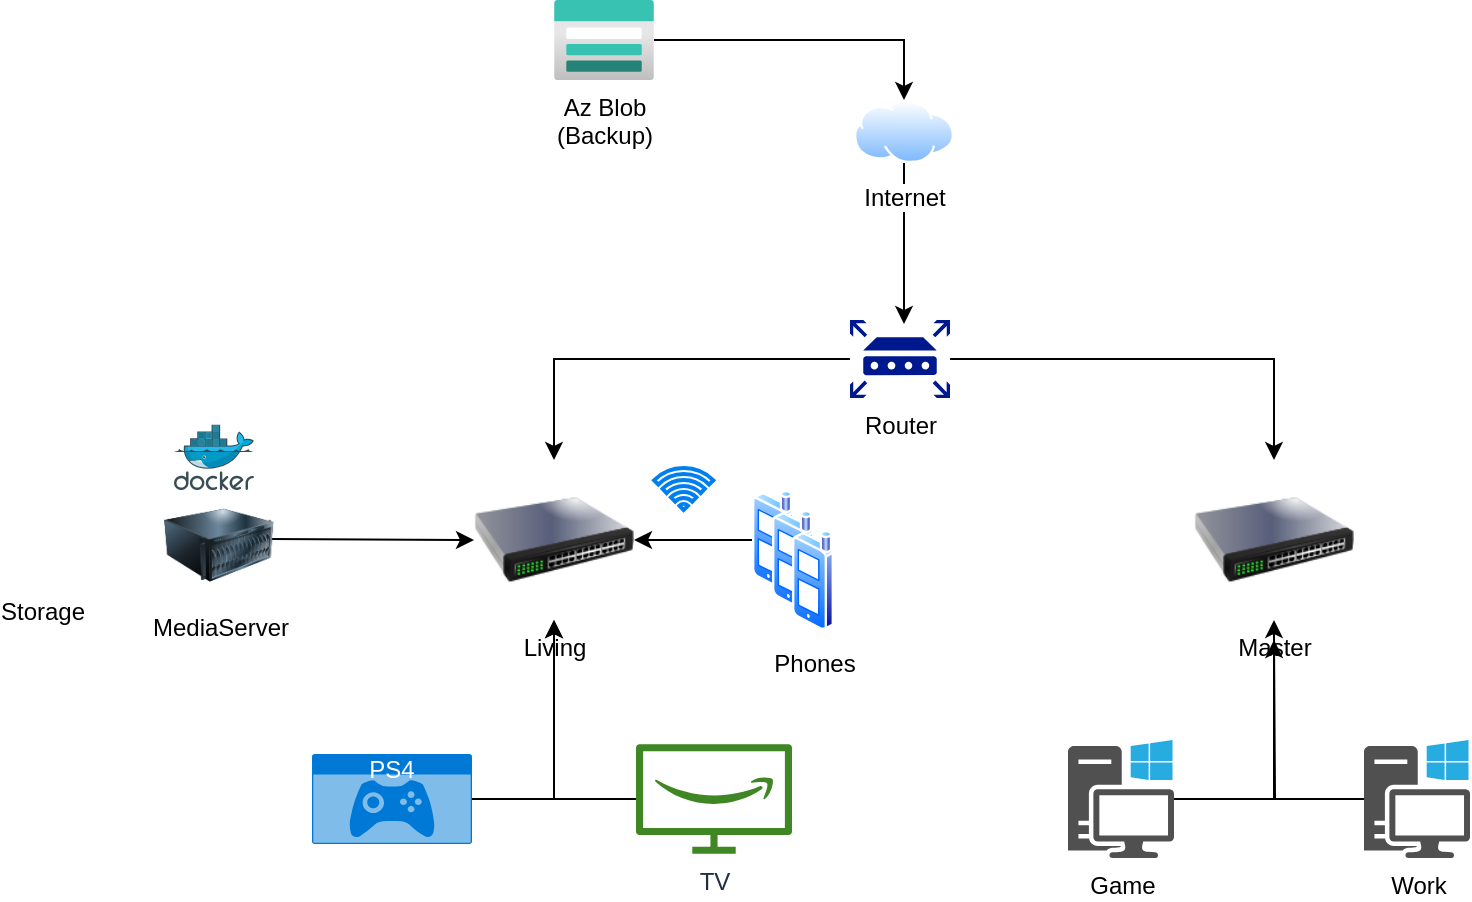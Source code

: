 <mxfile version="21.7.1" type="github">
  <diagram name="Page-1" id="M46h-v1VHYYUo1osl_IP">
    <mxGraphModel dx="2280" dy="517" grid="1" gridSize="10" guides="1" tooltips="1" connect="1" arrows="1" fold="1" page="1" pageScale="1" pageWidth="850" pageHeight="1100" math="0" shadow="0">
      <root>
        <mxCell id="0" />
        <mxCell id="1" parent="0" />
        <mxCell id="qX8ggfhDWDz1T4f77J6p-7" style="edgeStyle=orthogonalEdgeStyle;rounded=0;orthogonalLoop=1;jettySize=auto;html=1;entryX=0.5;entryY=0;entryDx=0;entryDy=0;" parent="1" source="qX8ggfhDWDz1T4f77J6p-1" target="qX8ggfhDWDz1T4f77J6p-6" edge="1">
          <mxGeometry relative="1" as="geometry" />
        </mxCell>
        <mxCell id="qX8ggfhDWDz1T4f77J6p-8" style="edgeStyle=orthogonalEdgeStyle;rounded=0;orthogonalLoop=1;jettySize=auto;html=1;" parent="1" source="qX8ggfhDWDz1T4f77J6p-1" target="qX8ggfhDWDz1T4f77J6p-5" edge="1">
          <mxGeometry relative="1" as="geometry" />
        </mxCell>
        <mxCell id="qX8ggfhDWDz1T4f77J6p-1" value="Router" style="sketch=0;aspect=fixed;pointerEvents=1;shadow=0;dashed=0;html=1;strokeColor=none;labelPosition=center;verticalLabelPosition=bottom;verticalAlign=top;align=center;fillColor=#00188D;shape=mxgraph.mscae.enterprise.router" parent="1" vertex="1">
          <mxGeometry x="403" y="310" width="50" height="39" as="geometry" />
        </mxCell>
        <mxCell id="qX8ggfhDWDz1T4f77J6p-4" style="edgeStyle=orthogonalEdgeStyle;rounded=0;orthogonalLoop=1;jettySize=auto;html=1;entryX=0.54;entryY=0.051;entryDx=0;entryDy=0;entryPerimeter=0;" parent="1" source="qX8ggfhDWDz1T4f77J6p-3" target="qX8ggfhDWDz1T4f77J6p-1" edge="1">
          <mxGeometry relative="1" as="geometry" />
        </mxCell>
        <mxCell id="qX8ggfhDWDz1T4f77J6p-3" value="Internet" style="image;aspect=fixed;perimeter=ellipsePerimeter;html=1;align=center;shadow=0;dashed=0;spacingTop=3;image=img/lib/active_directory/internet_cloud.svg;" parent="1" vertex="1">
          <mxGeometry x="405" y="200" width="50" height="31.5" as="geometry" />
        </mxCell>
        <mxCell id="qX8ggfhDWDz1T4f77J6p-5" value="Living" style="image;html=1;image=img/lib/clip_art/networking/Switch_128x128.png" parent="1" vertex="1">
          <mxGeometry x="215" y="380" width="80" height="80" as="geometry" />
        </mxCell>
        <mxCell id="qX8ggfhDWDz1T4f77J6p-6" value="Master" style="image;html=1;image=img/lib/clip_art/networking/Switch_128x128.png" parent="1" vertex="1">
          <mxGeometry x="575" y="380" width="80" height="80" as="geometry" />
        </mxCell>
        <mxCell id="qX8ggfhDWDz1T4f77J6p-9" value="" style="html=1;verticalLabelPosition=bottom;align=center;labelBackgroundColor=#ffffff;verticalAlign=top;strokeWidth=2;strokeColor=#0080F0;shadow=0;dashed=0;shape=mxgraph.ios7.icons.wifi;pointerEvents=1" parent="1" vertex="1">
          <mxGeometry x="305" y="384" width="29.7" height="21" as="geometry" />
        </mxCell>
        <mxCell id="qX8ggfhDWDz1T4f77J6p-12" style="edgeStyle=orthogonalEdgeStyle;rounded=0;orthogonalLoop=1;jettySize=auto;html=1;" parent="1" source="qX8ggfhDWDz1T4f77J6p-11" target="qX8ggfhDWDz1T4f77J6p-6" edge="1">
          <mxGeometry relative="1" as="geometry" />
        </mxCell>
        <mxCell id="qX8ggfhDWDz1T4f77J6p-11" value="Game" style="sketch=0;pointerEvents=1;shadow=0;dashed=0;html=1;strokeColor=none;fillColor=#505050;labelPosition=center;verticalLabelPosition=bottom;verticalAlign=top;outlineConnect=0;align=center;shape=mxgraph.office.devices.workstation_pc;" parent="1" vertex="1">
          <mxGeometry x="512" y="520" width="53" height="59" as="geometry" />
        </mxCell>
        <mxCell id="qX8ggfhDWDz1T4f77J6p-16" style="edgeStyle=orthogonalEdgeStyle;rounded=0;orthogonalLoop=1;jettySize=auto;html=1;" parent="1" source="qX8ggfhDWDz1T4f77J6p-15" target="qX8ggfhDWDz1T4f77J6p-5" edge="1">
          <mxGeometry relative="1" as="geometry" />
        </mxCell>
        <mxCell id="qX8ggfhDWDz1T4f77J6p-15" value="PS4" style="html=1;whiteSpace=wrap;strokeColor=none;fillColor=#0079D6;labelPosition=center;verticalLabelPosition=middle;verticalAlign=top;align=center;fontSize=12;outlineConnect=0;spacingTop=-6;fontColor=#FFFFFF;sketch=0;shape=mxgraph.sitemap.game;" parent="1" vertex="1">
          <mxGeometry x="134" y="527" width="80" height="45" as="geometry" />
        </mxCell>
        <mxCell id="qX8ggfhDWDz1T4f77J6p-18" style="edgeStyle=orthogonalEdgeStyle;rounded=0;orthogonalLoop=1;jettySize=auto;html=1;entryX=0.5;entryY=1;entryDx=0;entryDy=0;" parent="1" source="qX8ggfhDWDz1T4f77J6p-17" target="qX8ggfhDWDz1T4f77J6p-5" edge="1">
          <mxGeometry relative="1" as="geometry" />
        </mxCell>
        <mxCell id="qX8ggfhDWDz1T4f77J6p-17" value="TV" style="sketch=0;outlineConnect=0;fontColor=#232F3E;gradientColor=none;fillColor=#3F8624;strokeColor=none;dashed=0;verticalLabelPosition=bottom;verticalAlign=top;align=center;html=1;fontSize=12;fontStyle=0;aspect=fixed;pointerEvents=1;shape=mxgraph.aws4.firetv;" parent="1" vertex="1">
          <mxGeometry x="296" y="522" width="78" height="55" as="geometry" />
        </mxCell>
        <mxCell id="qX8ggfhDWDz1T4f77J6p-23" style="edgeStyle=orthogonalEdgeStyle;rounded=0;orthogonalLoop=1;jettySize=auto;html=1;" parent="1" source="qX8ggfhDWDz1T4f77J6p-20" target="qX8ggfhDWDz1T4f77J6p-5" edge="1">
          <mxGeometry relative="1" as="geometry" />
        </mxCell>
        <mxCell id="qX8ggfhDWDz1T4f77J6p-20" value="" style="image;aspect=fixed;perimeter=ellipsePerimeter;html=1;align=center;shadow=0;dashed=0;spacingTop=3;image=img/lib/active_directory/cell_phone.svg;" parent="1" vertex="1">
          <mxGeometry x="354" y="395" width="21" height="50" as="geometry" />
        </mxCell>
        <mxCell id="qX8ggfhDWDz1T4f77J6p-21" value="" style="image;aspect=fixed;perimeter=ellipsePerimeter;html=1;align=center;shadow=0;dashed=0;spacingTop=3;image=img/lib/active_directory/cell_phone.svg;" parent="1" vertex="1">
          <mxGeometry x="364" y="405" width="21" height="50" as="geometry" />
        </mxCell>
        <mxCell id="qX8ggfhDWDz1T4f77J6p-22" value="Phones" style="image;aspect=fixed;perimeter=ellipsePerimeter;html=1;align=center;shadow=0;dashed=0;spacingTop=3;image=img/lib/active_directory/cell_phone.svg;" parent="1" vertex="1">
          <mxGeometry x="374" y="415" width="21" height="50" as="geometry" />
        </mxCell>
        <mxCell id="qX8ggfhDWDz1T4f77J6p-25" style="edgeStyle=orthogonalEdgeStyle;rounded=0;orthogonalLoop=1;jettySize=auto;html=1;entryX=0;entryY=0.5;entryDx=0;entryDy=0;" parent="1" target="qX8ggfhDWDz1T4f77J6p-5" edge="1">
          <mxGeometry relative="1" as="geometry">
            <mxPoint x="113" y="419.483" as="sourcePoint" />
          </mxGeometry>
        </mxCell>
        <mxCell id="qX8ggfhDWDz1T4f77J6p-30" style="edgeStyle=orthogonalEdgeStyle;rounded=0;orthogonalLoop=1;jettySize=auto;html=1;entryX=0.5;entryY=0;entryDx=0;entryDy=0;" parent="1" source="qX8ggfhDWDz1T4f77J6p-28" target="qX8ggfhDWDz1T4f77J6p-3" edge="1">
          <mxGeometry relative="1" as="geometry" />
        </mxCell>
        <mxCell id="qX8ggfhDWDz1T4f77J6p-28" value="Az Blob&lt;br&gt;(Backup)" style="image;aspect=fixed;html=1;points=[];align=center;fontSize=12;image=img/lib/azure2/storage/Storage_Accounts.svg;" parent="1" vertex="1">
          <mxGeometry x="255" y="150" width="50" height="40" as="geometry" />
        </mxCell>
        <mxCell id="ooiyxPpr3g-j9ehjILYT-2" style="edgeStyle=orthogonalEdgeStyle;rounded=0;orthogonalLoop=1;jettySize=auto;html=1;" edge="1" parent="1" source="ooiyxPpr3g-j9ehjILYT-1">
          <mxGeometry relative="1" as="geometry">
            <mxPoint x="615" y="470.0" as="targetPoint" />
          </mxGeometry>
        </mxCell>
        <mxCell id="ooiyxPpr3g-j9ehjILYT-1" value="Work" style="sketch=0;pointerEvents=1;shadow=0;dashed=0;html=1;strokeColor=none;fillColor=#505050;labelPosition=center;verticalLabelPosition=bottom;verticalAlign=top;outlineConnect=0;align=center;shape=mxgraph.office.devices.workstation_pc;" vertex="1" parent="1">
          <mxGeometry x="660" y="520" width="53" height="59" as="geometry" />
        </mxCell>
        <mxCell id="ooiyxPpr3g-j9ehjILYT-3" value="MediaServer" style="image;html=1;image=img/lib/clip_art/computers/Server_128x128.png" vertex="1" parent="1">
          <mxGeometry x="60" y="395" width="55" height="55" as="geometry" />
        </mxCell>
        <mxCell id="ooiyxPpr3g-j9ehjILYT-4" value="" style="image;sketch=0;aspect=fixed;html=1;points=[];align=center;fontSize=12;image=img/lib/mscae/Docker.svg;" vertex="1" parent="1">
          <mxGeometry x="65" y="362.2" width="40" height="32.8" as="geometry" />
        </mxCell>
        <mxCell id="ooiyxPpr3g-j9ehjILYT-5" value="" style="shape=image;verticalLabelPosition=bottom;labelBackgroundColor=default;verticalAlign=top;aspect=fixed;imageAspect=0;image=https://miro.medium.com/v2/resize:fit:729/1*aNmEjZK4zTh0E4w7Z0YSNA.png;" vertex="1" parent="1">
          <mxGeometry x="65" y="339" width="36.27" height="10" as="geometry" />
        </mxCell>
        <mxCell id="ooiyxPpr3g-j9ehjILYT-6" value="" style="shape=image;verticalLabelPosition=bottom;labelBackgroundColor=default;verticalAlign=top;aspect=fixed;imageAspect=0;image=https://upload.wikimedia.org/wikipedia/commons/thumb/f/f5/Jelly-banner-light.svg/2560px-Jelly-banner-light.svg.png;" vertex="1" parent="1">
          <mxGeometry x="90" y="310" width="42.5" height="14.17" as="geometry" />
        </mxCell>
        <mxCell id="ooiyxPpr3g-j9ehjILYT-8" value="" style="shape=image;verticalLabelPosition=bottom;labelBackgroundColor=default;verticalAlign=top;aspect=fixed;imageAspect=0;image=https://idroot.us/wp-content/uploads/2016/07/qbittorrent-logo.png;" vertex="1" parent="1">
          <mxGeometry x="40" y="300.47" width="35" height="33.22" as="geometry" />
        </mxCell>
        <mxCell id="ooiyxPpr3g-j9ehjILYT-9" value="Storage" style="shape=image;html=1;verticalAlign=top;verticalLabelPosition=bottom;labelBackgroundColor=#ffffff;imageAspect=0;aspect=fixed;image=https://cdn2.iconfinder.com/data/icons/freecns-cumulus/16/519554-050_Disk2-128.png" vertex="1" parent="1">
          <mxGeometry x="-20" y="403.5" width="38" height="38" as="geometry" />
        </mxCell>
      </root>
    </mxGraphModel>
  </diagram>
</mxfile>
